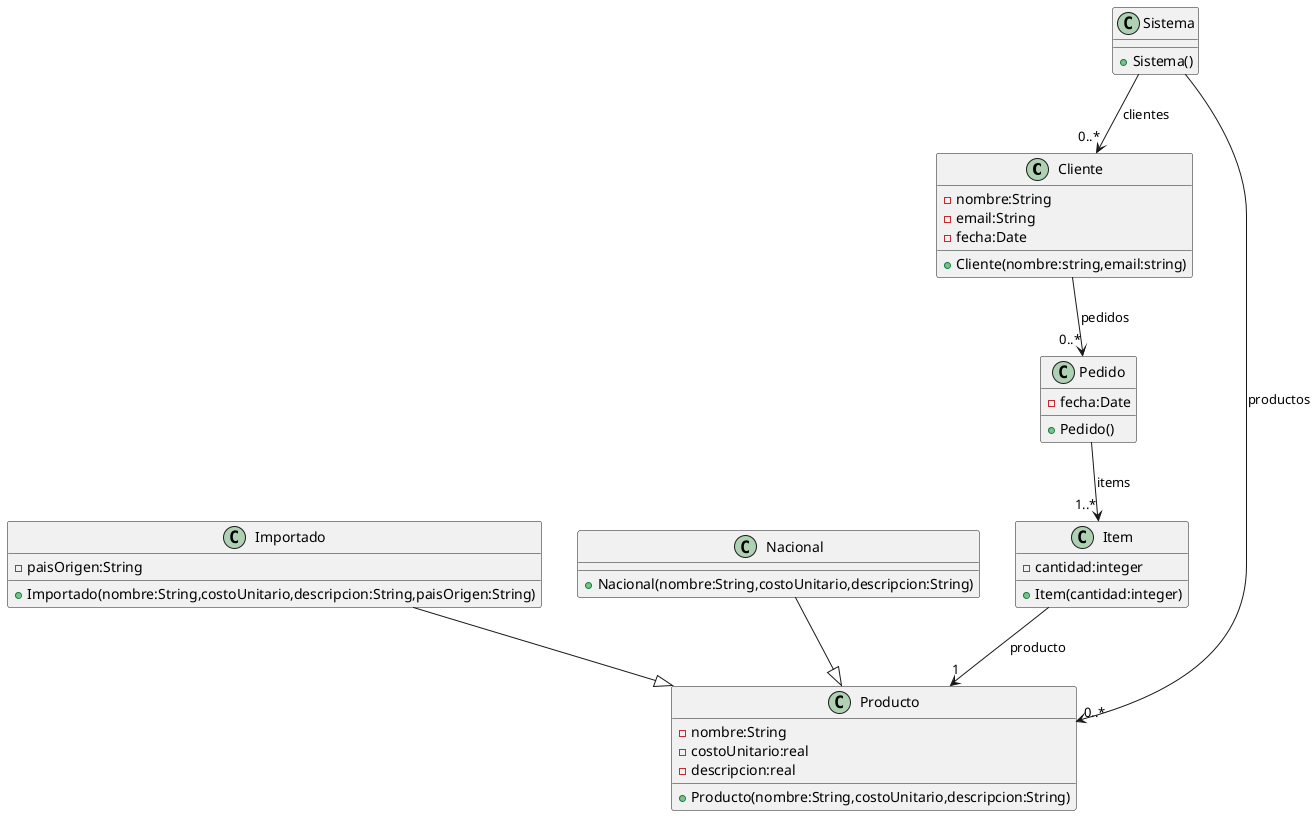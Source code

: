 @startuml
class Cliente{
    -nombre:String
    -email:String
    -fecha:Date
    +Cliente(nombre:string,email:string)
}
Cliente-->"0..*"Pedido:pedidos
class Producto{
    -nombre:String
    -costoUnitario:real
    -descripcion:real
    +Producto(nombre:String,costoUnitario,descripcion:String)
}
class Importado{
    -paisOrigen:String
    +Importado(nombre:String,costoUnitario,descripcion:String,paisOrigen:String)
}
class Nacional{
    +Nacional(nombre:String,costoUnitario,descripcion:String)
}
Nacional--|>Producto
Importado--|>Producto

class Item{
    -cantidad:integer
    +Item(cantidad:integer)
}
Item-->"1"Producto:producto

class Pedido{
    -fecha:Date
    +Pedido()
}
Pedido-->"1..*"Item:items
class Sistema{
    +Sistema()
}
Sistema-->"0..*"Cliente:clientes
Sistema-->"0..*"Producto:productos
@enduml
